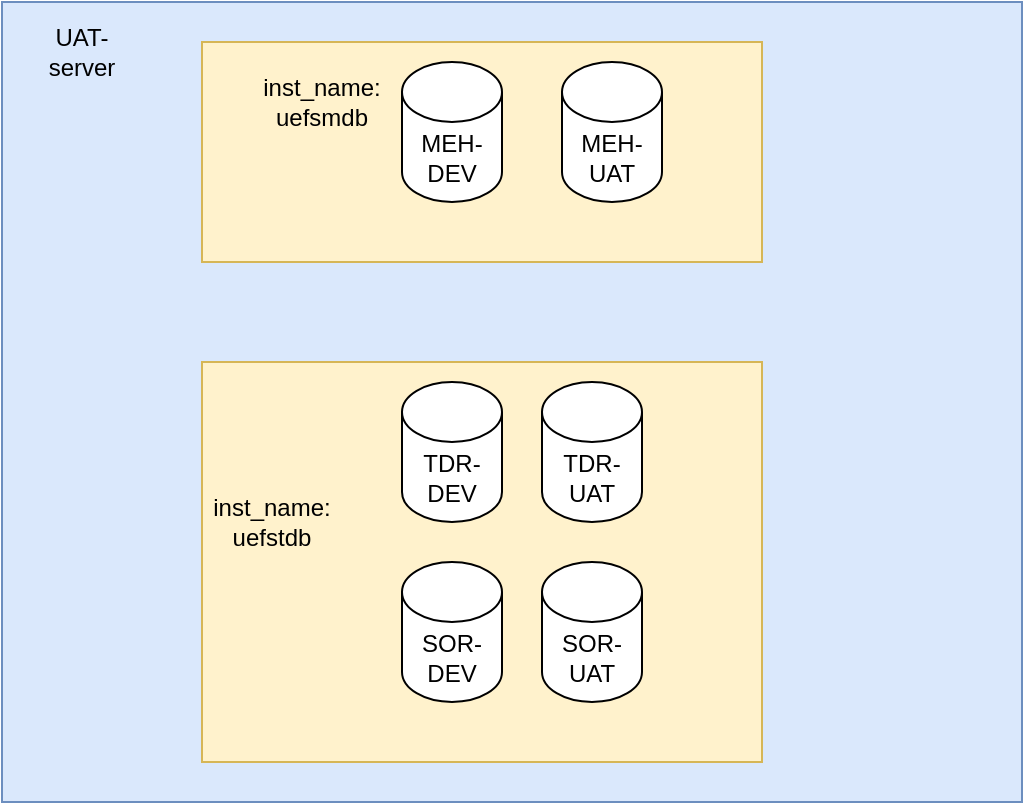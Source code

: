 <mxfile version="17.4.5" type="github">
  <diagram id="AUjfPKk9v4_CdtnG9sfX" name="Page-1">
    <mxGraphModel dx="1038" dy="513" grid="1" gridSize="10" guides="1" tooltips="1" connect="1" arrows="1" fold="1" page="1" pageScale="1" pageWidth="4681" pageHeight="3300" math="0" shadow="0">
      <root>
        <mxCell id="0" />
        <mxCell id="1" parent="0" />
        <mxCell id="4voHU0MuQgDVF8V4lzb6-1" value="" style="rounded=0;whiteSpace=wrap;html=1;fillColor=#dae8fc;strokeColor=#6c8ebf;" vertex="1" parent="1">
          <mxGeometry x="150" y="200" width="510" height="400" as="geometry" />
        </mxCell>
        <mxCell id="4voHU0MuQgDVF8V4lzb6-3" value="UAT-server&lt;br&gt;" style="text;html=1;strokeColor=none;fillColor=none;align=center;verticalAlign=middle;whiteSpace=wrap;rounded=0;" vertex="1" parent="1">
          <mxGeometry x="160" y="210" width="60" height="30" as="geometry" />
        </mxCell>
        <mxCell id="4voHU0MuQgDVF8V4lzb6-6" value="" style="rounded=0;whiteSpace=wrap;html=1;fillColor=#fff2cc;strokeColor=#d6b656;" vertex="1" parent="1">
          <mxGeometry x="250" y="220" width="280" height="110" as="geometry" />
        </mxCell>
        <mxCell id="4voHU0MuQgDVF8V4lzb6-7" value="inst_name: uefsmdb" style="text;html=1;strokeColor=none;fillColor=none;align=center;verticalAlign=middle;whiteSpace=wrap;rounded=0;" vertex="1" parent="1">
          <mxGeometry x="260" y="230" width="100" height="40" as="geometry" />
        </mxCell>
        <mxCell id="4voHU0MuQgDVF8V4lzb6-8" value="" style="rounded=0;whiteSpace=wrap;html=1;fillColor=#fff2cc;strokeColor=#d6b656;" vertex="1" parent="1">
          <mxGeometry x="250" y="380" width="280" height="200" as="geometry" />
        </mxCell>
        <mxCell id="4voHU0MuQgDVF8V4lzb6-9" value="inst_name:&lt;br&gt;uefstdb" style="text;html=1;strokeColor=none;fillColor=none;align=center;verticalAlign=middle;whiteSpace=wrap;rounded=0;" vertex="1" parent="1">
          <mxGeometry x="240" y="440" width="90" height="40" as="geometry" />
        </mxCell>
        <mxCell id="4voHU0MuQgDVF8V4lzb6-10" value="MEH-DEV" style="shape=cylinder3;whiteSpace=wrap;html=1;boundedLbl=1;backgroundOutline=1;size=15;" vertex="1" parent="1">
          <mxGeometry x="350" y="230" width="50" height="70" as="geometry" />
        </mxCell>
        <mxCell id="4voHU0MuQgDVF8V4lzb6-12" value="MEH-UAT" style="shape=cylinder3;whiteSpace=wrap;html=1;boundedLbl=1;backgroundOutline=1;size=15;" vertex="1" parent="1">
          <mxGeometry x="430" y="230" width="50" height="70" as="geometry" />
        </mxCell>
        <mxCell id="4voHU0MuQgDVF8V4lzb6-13" value="TDR-DEV" style="shape=cylinder3;whiteSpace=wrap;html=1;boundedLbl=1;backgroundOutline=1;size=15;" vertex="1" parent="1">
          <mxGeometry x="350" y="390" width="50" height="70" as="geometry" />
        </mxCell>
        <mxCell id="4voHU0MuQgDVF8V4lzb6-14" value="TDR-UAT" style="shape=cylinder3;whiteSpace=wrap;html=1;boundedLbl=1;backgroundOutline=1;size=15;" vertex="1" parent="1">
          <mxGeometry x="420" y="390" width="50" height="70" as="geometry" />
        </mxCell>
        <mxCell id="4voHU0MuQgDVF8V4lzb6-15" value="SOR-DEV" style="shape=cylinder3;whiteSpace=wrap;html=1;boundedLbl=1;backgroundOutline=1;size=15;" vertex="1" parent="1">
          <mxGeometry x="350" y="480" width="50" height="70" as="geometry" />
        </mxCell>
        <mxCell id="4voHU0MuQgDVF8V4lzb6-16" value="SOR-UAT" style="shape=cylinder3;whiteSpace=wrap;html=1;boundedLbl=1;backgroundOutline=1;size=15;" vertex="1" parent="1">
          <mxGeometry x="420" y="480" width="50" height="70" as="geometry" />
        </mxCell>
      </root>
    </mxGraphModel>
  </diagram>
</mxfile>
